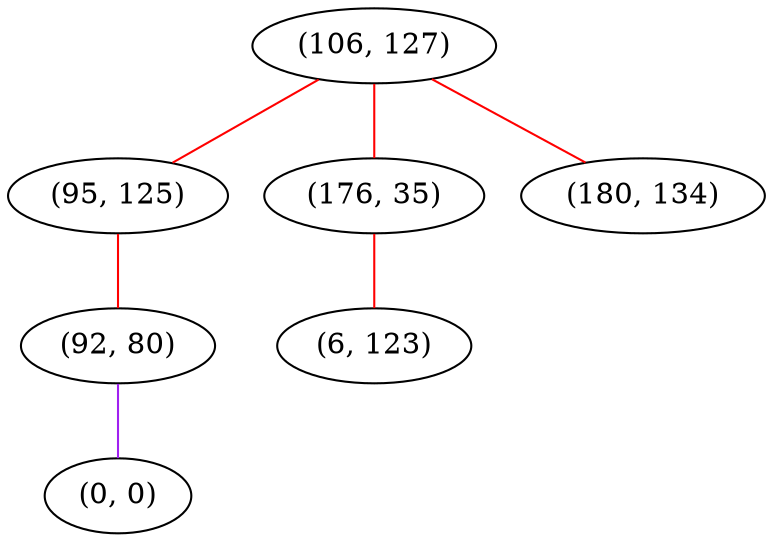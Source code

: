 graph "" {
"(106, 127)";
"(95, 125)";
"(92, 80)";
"(176, 35)";
"(0, 0)";
"(180, 134)";
"(6, 123)";
"(106, 127)" -- "(176, 35)"  [color=red, key=0, weight=1];
"(106, 127)" -- "(95, 125)"  [color=red, key=0, weight=1];
"(106, 127)" -- "(180, 134)"  [color=red, key=0, weight=1];
"(95, 125)" -- "(92, 80)"  [color=red, key=0, weight=1];
"(92, 80)" -- "(0, 0)"  [color=purple, key=0, weight=4];
"(176, 35)" -- "(6, 123)"  [color=red, key=0, weight=1];
}
